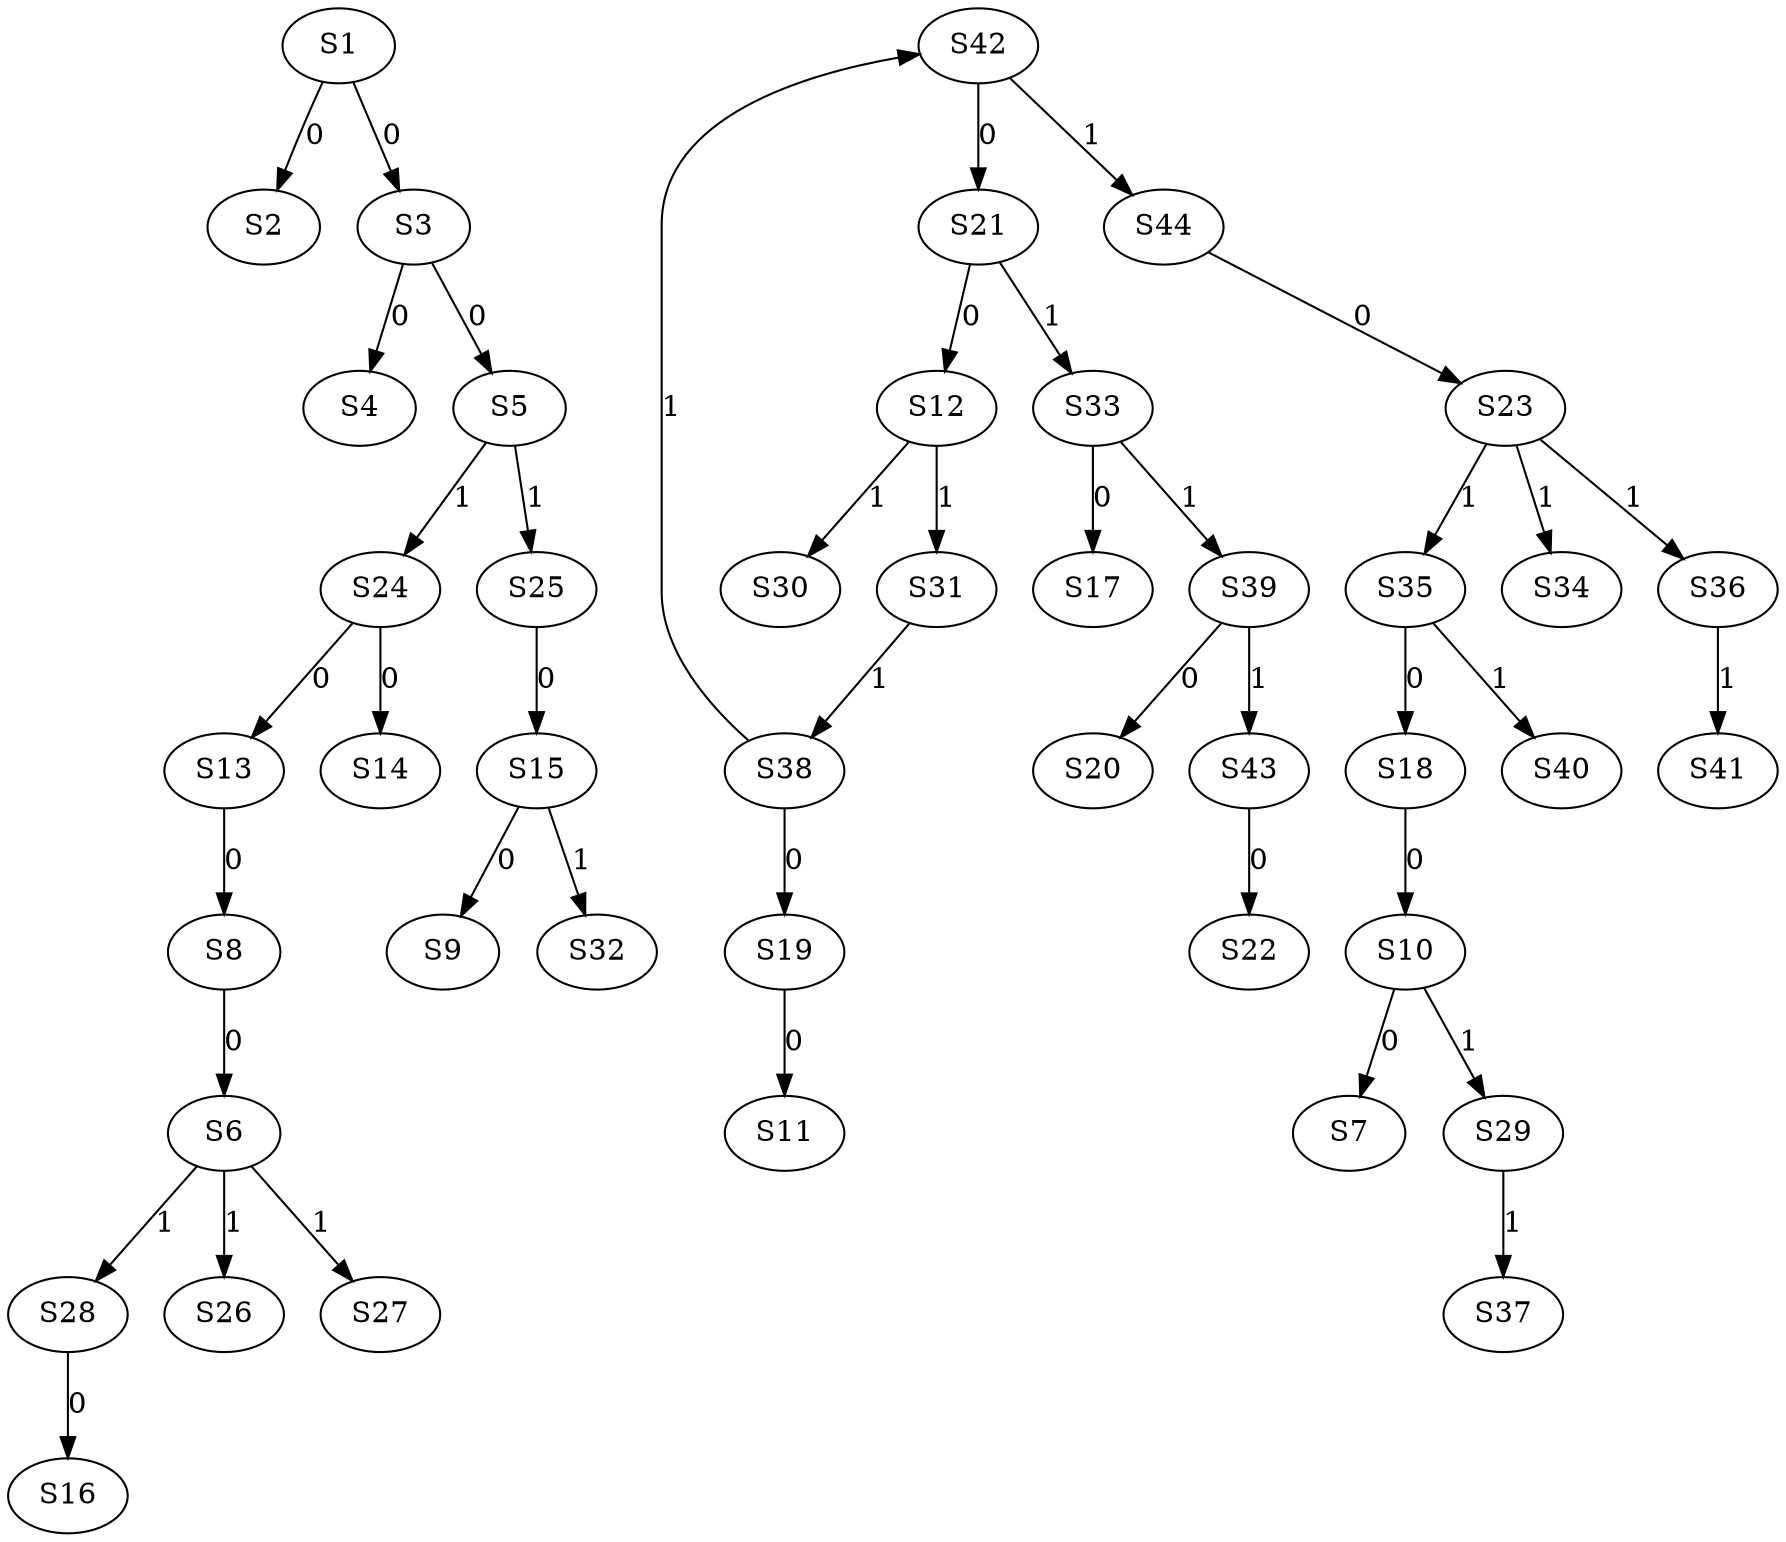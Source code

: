 strict digraph {
	S1 -> S2 [ label = 0 ];
	S1 -> S3 [ label = 0 ];
	S3 -> S4 [ label = 0 ];
	S3 -> S5 [ label = 0 ];
	S8 -> S6 [ label = 0 ];
	S10 -> S7 [ label = 0 ];
	S13 -> S8 [ label = 0 ];
	S15 -> S9 [ label = 0 ];
	S18 -> S10 [ label = 0 ];
	S19 -> S11 [ label = 0 ];
	S21 -> S12 [ label = 0 ];
	S24 -> S13 [ label = 0 ];
	S24 -> S14 [ label = 0 ];
	S25 -> S15 [ label = 0 ];
	S28 -> S16 [ label = 0 ];
	S33 -> S17 [ label = 0 ];
	S35 -> S18 [ label = 0 ];
	S38 -> S19 [ label = 0 ];
	S39 -> S20 [ label = 0 ];
	S42 -> S21 [ label = 0 ];
	S43 -> S22 [ label = 0 ];
	S44 -> S23 [ label = 0 ];
	S5 -> S24 [ label = 1 ];
	S5 -> S25 [ label = 1 ];
	S6 -> S26 [ label = 1 ];
	S6 -> S27 [ label = 1 ];
	S6 -> S28 [ label = 1 ];
	S10 -> S29 [ label = 1 ];
	S12 -> S30 [ label = 1 ];
	S12 -> S31 [ label = 1 ];
	S15 -> S32 [ label = 1 ];
	S21 -> S33 [ label = 1 ];
	S23 -> S34 [ label = 1 ];
	S23 -> S35 [ label = 1 ];
	S23 -> S36 [ label = 1 ];
	S29 -> S37 [ label = 1 ];
	S31 -> S38 [ label = 1 ];
	S33 -> S39 [ label = 1 ];
	S35 -> S40 [ label = 1 ];
	S36 -> S41 [ label = 1 ];
	S38 -> S42 [ label = 1 ];
	S39 -> S43 [ label = 1 ];
	S42 -> S44 [ label = 1 ];
}